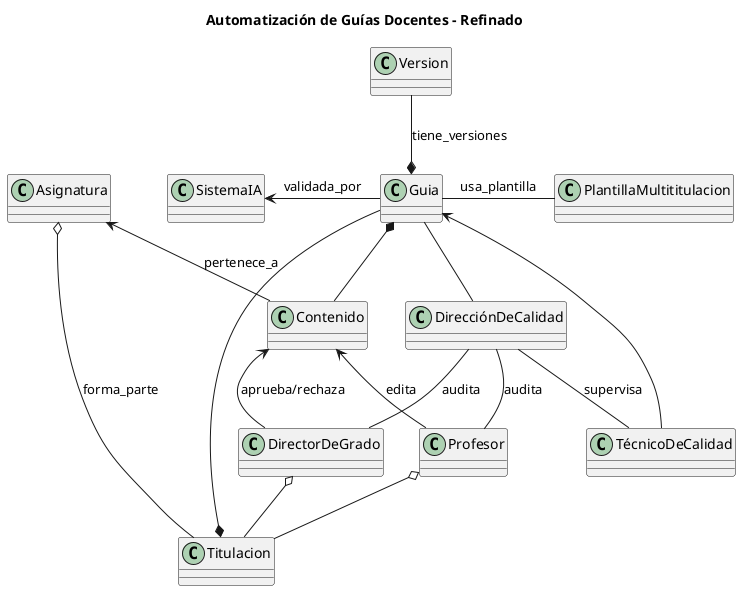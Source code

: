 @startuml Diagrama de Clases
title Automatización de Guías Docentes - Refinado

class Profesor
class DirectorDeGrado
class TécnicoDeCalidad
class DirecciónDeCalidad
class Guia
class Contenido
class Titulacion
class Asignatura
class PlantillaMultititulacion
class SistemaIA
class Version


Guia -- DirecciónDeCalidad
Guia <-- TécnicoDeCalidad
Guia --* Titulacion
Guia *-- Contenido
Guia -right- PlantillaMultititulacion: usa_plantilla
Guia -left-> SistemaIA: validada_por
Guia *-up- Version: tiene_versiones


DirecciónDeCalidad -- TécnicoDeCalidad: supervisa
DirecciónDeCalidad -- Profesor: audita
DirecciónDeCalidad -- DirectorDeGrado: audita

Profesor o-- Titulacion
DirectorDeGrado o-- Titulacion

Contenido <-- DirectorDeGrado: aprueba/rechaza
Contenido <-- Profesor: edita
Asignatura <-- Contenido: pertenece_a
Asignatura o-- Titulacion: forma_parte

@enduml
